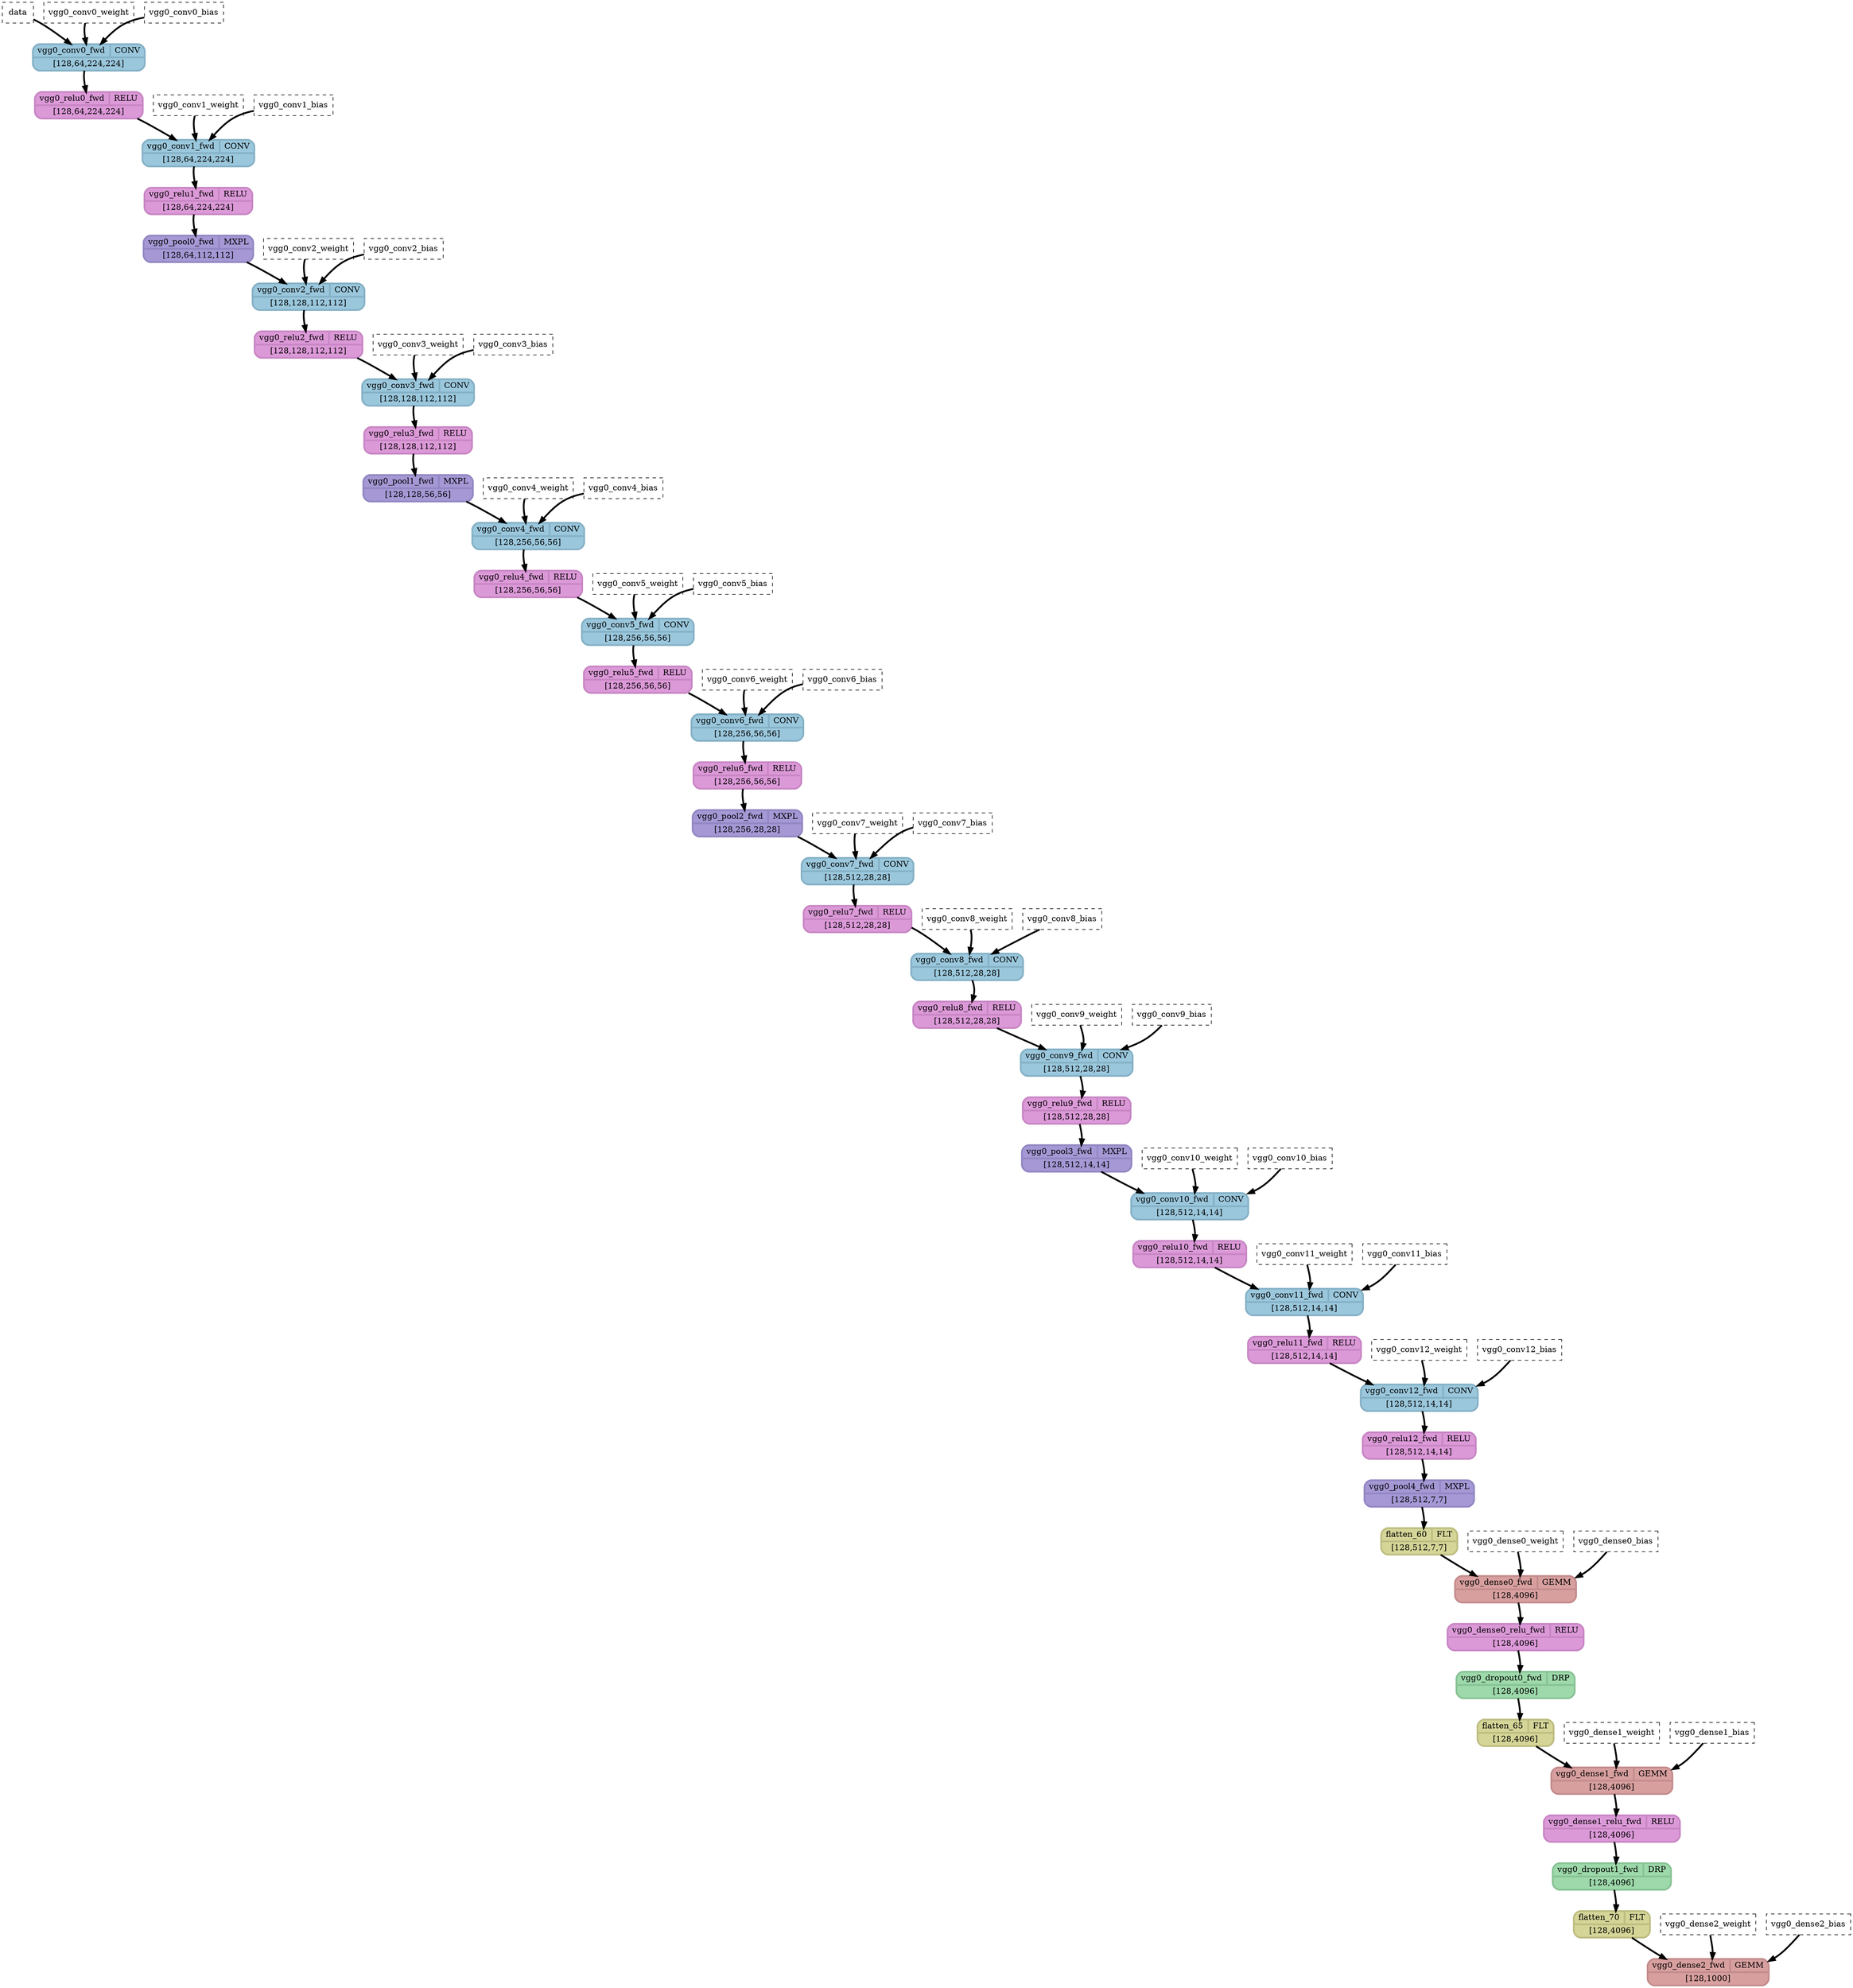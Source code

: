 strict digraph {
  graph [
    rankdir="TB"
    overlap=prism
    overlap_shrink=true
    splines=curved
  ];
  node [
    shape=Mrecord
  ];
  edge [
    penwidth=3
  ];

  // Node definitions.
  "data" [
    id=0
    name="data"
    type=constant_input
    label="data"
    inputs=""
    outputs=""
    shape=box
    style="filled,dashed"
    fillcolor="white"
  ];
  "vgg0_conv0_weight" [
    id=1
    name="vgg0_conv0_weight"
    type=constant_input
    label="vgg0_conv0_weight"
    inputs=""
    outputs=""
    shape=box
    style="filled,dashed"
    fillcolor="white"
  ];
  "vgg0_conv0_bias" [
    id=2
    name="vgg0_conv0_bias"
    type=constant_input
    label="vgg0_conv0_bias"
    inputs=""
    outputs=""
    shape=box
    style="filled,dashed"
    fillcolor="white"
  ];
  "vgg0_conv0_fwd" [
    id=3
    name="vgg0_conv0_fwd"
    type=Conv
    label="{ {vgg0_conv0_fwd  | CONV} | [128,64,224,224] }"
    inputs="data;vgg0_conv0_weight;vgg0_conv0_bias"
    outputs="vgg0_conv0_fwd"
    penwidth=3
    style=filled
    color="#85b1c6"
    fontcolor="#000000"
    fillcolor="#9ac7dc"
  ];
  "vgg0_relu0_fwd" [
    id=4
    name="vgg0_relu0_fwd"
    type=Relu
    label="{ {vgg0_relu0_fwd  | RELU} | [128,64,224,224] }"
    inputs="vgg0_conv0_fwd"
    outputs="vgg0_relu0_fwd"
    penwidth=3
    style=filled
    color="#c886c4"
    fontcolor="#000000"
    fillcolor="#dc99d8"
  ];
  "vgg0_conv1_weight" [
    id=5
    name="vgg0_conv1_weight"
    type=constant_input
    label="vgg0_conv1_weight"
    inputs=""
    outputs=""
    shape=box
    style="filled,dashed"
    fillcolor="white"
  ];
  "vgg0_conv1_bias" [
    id=6
    name="vgg0_conv1_bias"
    type=constant_input
    label="vgg0_conv1_bias"
    inputs=""
    outputs=""
    shape=box
    style="filled,dashed"
    fillcolor="white"
  ];
  "vgg0_conv1_fwd" [
    id=7
    name="vgg0_conv1_fwd"
    type=Conv
    label="{ {vgg0_conv1_fwd  | CONV} | [128,64,224,224] }"
    inputs="vgg0_relu0_fwd;vgg0_conv1_weight;vgg0_conv1_bias"
    outputs="vgg0_conv1_fwd"
    penwidth=3
    style=filled
    color="#85b1c6"
    fontcolor="#000000"
    fillcolor="#9ac7dc"
  ];
  "vgg0_relu1_fwd" [
    id=8
    name="vgg0_relu1_fwd"
    type=Relu
    label="{ {vgg0_relu1_fwd  | RELU} | [128,64,224,224] }"
    inputs="vgg0_conv1_fwd"
    outputs="vgg0_relu1_fwd"
    penwidth=3
    style=filled
    color="#c886c4"
    fontcolor="#000000"
    fillcolor="#dc99d8"
  ];
  "vgg0_pool0_fwd" [
    id=9
    name="vgg0_pool0_fwd"
    type=MaxPool
    label="{ {vgg0_pool0_fwd  | MXPL} | [128,64,112,112] }"
    inputs="vgg0_relu1_fwd"
    outputs="vgg0_pool0_fwd"
    penwidth=3
    style=filled
    color="#9387c3"
    fontcolor="#000000"
    fillcolor="#a598d5"
  ];
  "vgg0_conv2_weight" [
    id=10
    name="vgg0_conv2_weight"
    type=constant_input
    label="vgg0_conv2_weight"
    inputs=""
    outputs=""
    shape=box
    style="filled,dashed"
    fillcolor="white"
  ];
  "vgg0_conv2_bias" [
    id=11
    name="vgg0_conv2_bias"
    type=constant_input
    label="vgg0_conv2_bias"
    inputs=""
    outputs=""
    shape=box
    style="filled,dashed"
    fillcolor="white"
  ];
  "vgg0_conv2_fwd" [
    id=12
    name="vgg0_conv2_fwd"
    type=Conv
    label="{ {vgg0_conv2_fwd  | CONV} | [128,128,112,112] }"
    inputs="vgg0_pool0_fwd;vgg0_conv2_weight;vgg0_conv2_bias"
    outputs="vgg0_conv2_fwd"
    penwidth=3
    style=filled
    color="#85b1c6"
    fontcolor="#000000"
    fillcolor="#9ac7dc"
  ];
  "vgg0_relu2_fwd" [
    id=13
    name="vgg0_relu2_fwd"
    type=Relu
    label="{ {vgg0_relu2_fwd  | RELU} | [128,128,112,112] }"
    inputs="vgg0_conv2_fwd"
    outputs="vgg0_relu2_fwd"
    penwidth=3
    style=filled
    color="#c886c4"
    fontcolor="#000000"
    fillcolor="#dc99d8"
  ];
  "vgg0_conv3_weight" [
    id=14
    name="vgg0_conv3_weight"
    type=constant_input
    label="vgg0_conv3_weight"
    inputs=""
    outputs=""
    shape=box
    style="filled,dashed"
    fillcolor="white"
  ];
  "vgg0_conv3_bias" [
    id=15
    name="vgg0_conv3_bias"
    type=constant_input
    label="vgg0_conv3_bias"
    inputs=""
    outputs=""
    shape=box
    style="filled,dashed"
    fillcolor="white"
  ];
  "vgg0_conv3_fwd" [
    id=16
    name="vgg0_conv3_fwd"
    type=Conv
    label="{ {vgg0_conv3_fwd  | CONV} | [128,128,112,112] }"
    inputs="vgg0_relu2_fwd;vgg0_conv3_weight;vgg0_conv3_bias"
    outputs="vgg0_conv3_fwd"
    penwidth=3
    style=filled
    color="#85b1c6"
    fontcolor="#000000"
    fillcolor="#9ac7dc"
  ];
  "vgg0_relu3_fwd" [
    id=17
    name="vgg0_relu3_fwd"
    type=Relu
    label="{ {vgg0_relu3_fwd  | RELU} | [128,128,112,112] }"
    inputs="vgg0_conv3_fwd"
    outputs="vgg0_relu3_fwd"
    penwidth=3
    style=filled
    color="#c886c4"
    fontcolor="#000000"
    fillcolor="#dc99d8"
  ];
  "vgg0_pool1_fwd" [
    id=18
    name="vgg0_pool1_fwd"
    type=MaxPool
    label="{ {vgg0_pool1_fwd  | MXPL} | [128,128,56,56] }"
    inputs="vgg0_relu3_fwd"
    outputs="vgg0_pool1_fwd"
    penwidth=3
    style=filled
    color="#9387c3"
    fontcolor="#000000"
    fillcolor="#a598d5"
  ];
  "vgg0_conv4_weight" [
    id=19
    name="vgg0_conv4_weight"
    type=constant_input
    label="vgg0_conv4_weight"
    inputs=""
    outputs=""
    shape=box
    style="filled,dashed"
    fillcolor="white"
  ];
  "vgg0_conv4_bias" [
    id=20
    name="vgg0_conv4_bias"
    type=constant_input
    label="vgg0_conv4_bias"
    inputs=""
    outputs=""
    shape=box
    style="filled,dashed"
    fillcolor="white"
  ];
  "vgg0_conv4_fwd" [
    id=21
    name="vgg0_conv4_fwd"
    type=Conv
    label="{ {vgg0_conv4_fwd  | CONV} | [128,256,56,56] }"
    inputs="vgg0_pool1_fwd;vgg0_conv4_weight;vgg0_conv4_bias"
    outputs="vgg0_conv4_fwd"
    penwidth=3
    style=filled
    color="#85b1c6"
    fontcolor="#000000"
    fillcolor="#9ac7dc"
  ];
  "vgg0_relu4_fwd" [
    id=22
    name="vgg0_relu4_fwd"
    type=Relu
    label="{ {vgg0_relu4_fwd  | RELU} | [128,256,56,56] }"
    inputs="vgg0_conv4_fwd"
    outputs="vgg0_relu4_fwd"
    penwidth=3
    style=filled
    color="#c886c4"
    fontcolor="#000000"
    fillcolor="#dc99d8"
  ];
  "vgg0_conv5_weight" [
    id=23
    name="vgg0_conv5_weight"
    type=constant_input
    label="vgg0_conv5_weight"
    inputs=""
    outputs=""
    shape=box
    style="filled,dashed"
    fillcolor="white"
  ];
  "vgg0_conv5_bias" [
    id=24
    name="vgg0_conv5_bias"
    type=constant_input
    label="vgg0_conv5_bias"
    inputs=""
    outputs=""
    shape=box
    style="filled,dashed"
    fillcolor="white"
  ];
  "vgg0_conv5_fwd" [
    id=25
    name="vgg0_conv5_fwd"
    type=Conv
    label="{ {vgg0_conv5_fwd  | CONV} | [128,256,56,56] }"
    inputs="vgg0_relu4_fwd;vgg0_conv5_weight;vgg0_conv5_bias"
    outputs="vgg0_conv5_fwd"
    penwidth=3
    style=filled
    color="#85b1c6"
    fontcolor="#000000"
    fillcolor="#9ac7dc"
  ];
  "vgg0_relu5_fwd" [
    id=26
    name="vgg0_relu5_fwd"
    type=Relu
    label="{ {vgg0_relu5_fwd  | RELU} | [128,256,56,56] }"
    inputs="vgg0_conv5_fwd"
    outputs="vgg0_relu5_fwd"
    penwidth=3
    style=filled
    color="#c886c4"
    fontcolor="#000000"
    fillcolor="#dc99d8"
  ];
  "vgg0_conv6_weight" [
    id=27
    name="vgg0_conv6_weight"
    type=constant_input
    label="vgg0_conv6_weight"
    inputs=""
    outputs=""
    shape=box
    style="filled,dashed"
    fillcolor="white"
  ];
  "vgg0_conv6_bias" [
    id=28
    name="vgg0_conv6_bias"
    type=constant_input
    label="vgg0_conv6_bias"
    inputs=""
    outputs=""
    shape=box
    style="filled,dashed"
    fillcolor="white"
  ];
  "vgg0_conv6_fwd" [
    id=29
    name="vgg0_conv6_fwd"
    type=Conv
    label="{ {vgg0_conv6_fwd  | CONV} | [128,256,56,56] }"
    inputs="vgg0_relu5_fwd;vgg0_conv6_weight;vgg0_conv6_bias"
    outputs="vgg0_conv6_fwd"
    penwidth=3
    style=filled
    color="#85b1c6"
    fontcolor="#000000"
    fillcolor="#9ac7dc"
  ];
  "vgg0_relu6_fwd" [
    id=30
    name="vgg0_relu6_fwd"
    type=Relu
    label="{ {vgg0_relu6_fwd  | RELU} | [128,256,56,56] }"
    inputs="vgg0_conv6_fwd"
    outputs="vgg0_relu6_fwd"
    penwidth=3
    style=filled
    color="#c886c4"
    fontcolor="#000000"
    fillcolor="#dc99d8"
  ];
  "vgg0_pool2_fwd" [
    id=31
    name="vgg0_pool2_fwd"
    type=MaxPool
    label="{ {vgg0_pool2_fwd  | MXPL} | [128,256,28,28] }"
    inputs="vgg0_relu6_fwd"
    outputs="vgg0_pool2_fwd"
    penwidth=3
    style=filled
    color="#9387c3"
    fontcolor="#000000"
    fillcolor="#a598d5"
  ];
  "vgg0_conv7_weight" [
    id=32
    name="vgg0_conv7_weight"
    type=constant_input
    label="vgg0_conv7_weight"
    inputs=""
    outputs=""
    shape=box
    style="filled,dashed"
    fillcolor="white"
  ];
  "vgg0_conv7_bias" [
    id=33
    name="vgg0_conv7_bias"
    type=constant_input
    label="vgg0_conv7_bias"
    inputs=""
    outputs=""
    shape=box
    style="filled,dashed"
    fillcolor="white"
  ];
  "vgg0_conv7_fwd" [
    id=34
    name="vgg0_conv7_fwd"
    type=Conv
    label="{ {vgg0_conv7_fwd  | CONV} | [128,512,28,28] }"
    inputs="vgg0_pool2_fwd;vgg0_conv7_weight;vgg0_conv7_bias"
    outputs="vgg0_conv7_fwd"
    penwidth=3
    style=filled
    color="#85b1c6"
    fontcolor="#000000"
    fillcolor="#9ac7dc"
  ];
  "vgg0_relu7_fwd" [
    id=35
    name="vgg0_relu7_fwd"
    type=Relu
    label="{ {vgg0_relu7_fwd  | RELU} | [128,512,28,28] }"
    inputs="vgg0_conv7_fwd"
    outputs="vgg0_relu7_fwd"
    penwidth=3
    style=filled
    color="#c886c4"
    fontcolor="#000000"
    fillcolor="#dc99d8"
  ];
  "vgg0_conv8_weight" [
    id=36
    name="vgg0_conv8_weight"
    type=constant_input
    label="vgg0_conv8_weight"
    inputs=""
    outputs=""
    shape=box
    style="filled,dashed"
    fillcolor="white"
  ];
  "vgg0_conv8_bias" [
    id=37
    name="vgg0_conv8_bias"
    type=constant_input
    label="vgg0_conv8_bias"
    inputs=""
    outputs=""
    shape=box
    style="filled,dashed"
    fillcolor="white"
  ];
  "vgg0_conv8_fwd" [
    id=38
    name="vgg0_conv8_fwd"
    type=Conv
    label="{ {vgg0_conv8_fwd  | CONV} | [128,512,28,28] }"
    inputs="vgg0_relu7_fwd;vgg0_conv8_weight;vgg0_conv8_bias"
    outputs="vgg0_conv8_fwd"
    penwidth=3
    style=filled
    color="#85b1c6"
    fontcolor="#000000"
    fillcolor="#9ac7dc"
  ];
  "vgg0_relu8_fwd" [
    id=39
    name="vgg0_relu8_fwd"
    type=Relu
    label="{ {vgg0_relu8_fwd  | RELU} | [128,512,28,28] }"
    inputs="vgg0_conv8_fwd"
    outputs="vgg0_relu8_fwd"
    penwidth=3
    style=filled
    color="#c886c4"
    fontcolor="#000000"
    fillcolor="#dc99d8"
  ];
  "vgg0_conv9_weight" [
    id=40
    name="vgg0_conv9_weight"
    type=constant_input
    label="vgg0_conv9_weight"
    inputs=""
    outputs=""
    shape=box
    style="filled,dashed"
    fillcolor="white"
  ];
  "vgg0_conv9_bias" [
    id=41
    name="vgg0_conv9_bias"
    type=constant_input
    label="vgg0_conv9_bias"
    inputs=""
    outputs=""
    shape=box
    style="filled,dashed"
    fillcolor="white"
  ];
  "vgg0_conv9_fwd" [
    id=42
    name="vgg0_conv9_fwd"
    type=Conv
    label="{ {vgg0_conv9_fwd  | CONV} | [128,512,28,28] }"
    inputs="vgg0_relu8_fwd;vgg0_conv9_weight;vgg0_conv9_bias"
    outputs="vgg0_conv9_fwd"
    penwidth=3
    style=filled
    color="#85b1c6"
    fontcolor="#000000"
    fillcolor="#9ac7dc"
  ];
  "vgg0_relu9_fwd" [
    id=43
    name="vgg0_relu9_fwd"
    type=Relu
    label="{ {vgg0_relu9_fwd  | RELU} | [128,512,28,28] }"
    inputs="vgg0_conv9_fwd"
    outputs="vgg0_relu9_fwd"
    penwidth=3
    style=filled
    color="#c886c4"
    fontcolor="#000000"
    fillcolor="#dc99d8"
  ];
  "vgg0_pool3_fwd" [
    id=44
    name="vgg0_pool3_fwd"
    type=MaxPool
    label="{ {vgg0_pool3_fwd  | MXPL} | [128,512,14,14] }"
    inputs="vgg0_relu9_fwd"
    outputs="vgg0_pool3_fwd"
    penwidth=3
    style=filled
    color="#9387c3"
    fontcolor="#000000"
    fillcolor="#a598d5"
  ];
  "vgg0_conv10_weight" [
    id=45
    name="vgg0_conv10_weight"
    type=constant_input
    label="vgg0_conv10_weight"
    inputs=""
    outputs=""
    shape=box
    style="filled,dashed"
    fillcolor="white"
  ];
  "vgg0_conv10_bias" [
    id=46
    name="vgg0_conv10_bias"
    type=constant_input
    label="vgg0_conv10_bias"
    inputs=""
    outputs=""
    shape=box
    style="filled,dashed"
    fillcolor="white"
  ];
  "vgg0_conv10_fwd" [
    id=47
    name="vgg0_conv10_fwd"
    type=Conv
    label="{ {vgg0_conv10_fwd  | CONV} | [128,512,14,14] }"
    inputs="vgg0_pool3_fwd;vgg0_conv10_weight;vgg0_conv10_bias"
    outputs="vgg0_conv10_fwd"
    penwidth=3
    style=filled
    color="#85b1c6"
    fontcolor="#000000"
    fillcolor="#9ac7dc"
  ];
  "vgg0_relu10_fwd" [
    id=48
    name="vgg0_relu10_fwd"
    type=Relu
    label="{ {vgg0_relu10_fwd  | RELU} | [128,512,14,14] }"
    inputs="vgg0_conv10_fwd"
    outputs="vgg0_relu10_fwd"
    penwidth=3
    style=filled
    color="#c886c4"
    fontcolor="#000000"
    fillcolor="#dc99d8"
  ];
  "vgg0_conv11_weight" [
    id=49
    name="vgg0_conv11_weight"
    type=constant_input
    label="vgg0_conv11_weight"
    inputs=""
    outputs=""
    shape=box
    style="filled,dashed"
    fillcolor="white"
  ];
  "vgg0_conv11_bias" [
    id=50
    name="vgg0_conv11_bias"
    type=constant_input
    label="vgg0_conv11_bias"
    inputs=""
    outputs=""
    shape=box
    style="filled,dashed"
    fillcolor="white"
  ];
  "vgg0_conv11_fwd" [
    id=51
    name="vgg0_conv11_fwd"
    type=Conv
    label="{ {vgg0_conv11_fwd  | CONV} | [128,512,14,14] }"
    inputs="vgg0_relu10_fwd;vgg0_conv11_weight;vgg0_conv11_bias"
    outputs="vgg0_conv11_fwd"
    penwidth=3
    style=filled
    color="#85b1c6"
    fontcolor="#000000"
    fillcolor="#9ac7dc"
  ];
  "vgg0_relu11_fwd" [
    id=52
    name="vgg0_relu11_fwd"
    type=Relu
    label="{ {vgg0_relu11_fwd  | RELU} | [128,512,14,14] }"
    inputs="vgg0_conv11_fwd"
    outputs="vgg0_relu11_fwd"
    penwidth=3
    style=filled
    color="#c886c4"
    fontcolor="#000000"
    fillcolor="#dc99d8"
  ];
  "vgg0_conv12_weight" [
    id=53
    name="vgg0_conv12_weight"
    type=constant_input
    label="vgg0_conv12_weight"
    inputs=""
    outputs=""
    shape=box
    style="filled,dashed"
    fillcolor="white"
  ];
  "vgg0_conv12_bias" [
    id=54
    name="vgg0_conv12_bias"
    type=constant_input
    label="vgg0_conv12_bias"
    inputs=""
    outputs=""
    shape=box
    style="filled,dashed"
    fillcolor="white"
  ];
  "vgg0_conv12_fwd" [
    id=55
    name="vgg0_conv12_fwd"
    type=Conv
    label="{ {vgg0_conv12_fwd  | CONV} | [128,512,14,14] }"
    inputs="vgg0_relu11_fwd;vgg0_conv12_weight;vgg0_conv12_bias"
    outputs="vgg0_conv12_fwd"
    penwidth=3
    style=filled
    color="#85b1c6"
    fontcolor="#000000"
    fillcolor="#9ac7dc"
  ];
  "vgg0_relu12_fwd" [
    id=56
    name="vgg0_relu12_fwd"
    type=Relu
    label="{ {vgg0_relu12_fwd  | RELU} | [128,512,14,14] }"
    inputs="vgg0_conv12_fwd"
    outputs="vgg0_relu12_fwd"
    penwidth=3
    style=filled
    color="#c886c4"
    fontcolor="#000000"
    fillcolor="#dc99d8"
  ];
  "vgg0_pool4_fwd" [
    id=57
    name="vgg0_pool4_fwd"
    type=MaxPool
    label="{ {vgg0_pool4_fwd  | MXPL} | [128,512,7,7] }"
    inputs="vgg0_relu12_fwd"
    outputs="vgg0_pool4_fwd"
    penwidth=3
    style=filled
    color="#9387c3"
    fontcolor="#000000"
    fillcolor="#a598d5"
  ];
  "flatten_60" [
    id=58
    name="flatten_60"
    type=Flatten
    label="{ {flatten_60  | FLT} | [128,512,7,7] }"
    inputs="vgg0_pool4_fwd"
    outputs="flatten_60"
    penwidth=3
    style=filled
    color="#bdbd81"
    fontcolor="#000000"
    fillcolor="#d4d597"
  ];
  "vgg0_dense0_weight" [
    id=59
    name="vgg0_dense0_weight"
    type=constant_input
    label="vgg0_dense0_weight"
    inputs=""
    outputs=""
    shape=box
    style="filled,dashed"
    fillcolor="white"
  ];
  "vgg0_dense0_bias" [
    id=60
    name="vgg0_dense0_bias"
    type=constant_input
    label="vgg0_dense0_bias"
    inputs=""
    outputs=""
    shape=box
    style="filled,dashed"
    fillcolor="white"
  ];
  "vgg0_dense0_fwd" [
    id=61
    name="vgg0_dense0_fwd"
    type=Gemm
    label="{ {vgg0_dense0_fwd  | GEMM} | [128,4096] }"
    inputs="flatten_60;vgg0_dense0_weight;vgg0_dense0_bias"
    outputs="vgg0_dense0_fwd"
    penwidth=3
    style=filled
    color="#c48c8d"
    fontcolor="#000000"
    fillcolor="#d89f9f"
  ];
  "vgg0_dense0_relu_fwd" [
    id=62
    name="vgg0_dense0_relu_fwd"
    type=Relu
    label="{ {vgg0_dense0_relu_fwd  | RELU} | [128,4096] }"
    inputs="vgg0_dense0_fwd"
    outputs="vgg0_dense0_relu_fwd"
    penwidth=3
    style=filled
    color="#c886c4"
    fontcolor="#000000"
    fillcolor="#dc99d8"
  ];
  "vgg0_dropout0_fwd" [
    id=63
    name="vgg0_dropout0_fwd"
    type=Dropout
    label="{ {vgg0_dropout0_fwd  | DRP} | [128,4096] }"
    inputs="vgg0_dense0_relu_fwd"
    outputs="vgg0_dropout0_fwd"
    penwidth=3
    style=filled
    color="#87c294"
    fontcolor="#000000"
    fillcolor="#9dd9aa"
  ];
  "flatten_65" [
    id=64
    name="flatten_65"
    type=Flatten
    label="{ {flatten_65  | FLT} | [128,4096] }"
    inputs="vgg0_dropout0_fwd"
    outputs="flatten_65"
    penwidth=3
    style=filled
    color="#bdbd81"
    fontcolor="#000000"
    fillcolor="#d4d597"
  ];
  "vgg0_dense1_weight" [
    id=65
    name="vgg0_dense1_weight"
    type=constant_input
    label="vgg0_dense1_weight"
    inputs=""
    outputs=""
    shape=box
    style="filled,dashed"
    fillcolor="white"
  ];
  "vgg0_dense1_bias" [
    id=66
    name="vgg0_dense1_bias"
    type=constant_input
    label="vgg0_dense1_bias"
    inputs=""
    outputs=""
    shape=box
    style="filled,dashed"
    fillcolor="white"
  ];
  "vgg0_dense1_fwd" [
    id=67
    name="vgg0_dense1_fwd"
    type=Gemm
    label="{ {vgg0_dense1_fwd  | GEMM} | [128,4096] }"
    inputs="flatten_65;vgg0_dense1_weight;vgg0_dense1_bias"
    outputs="vgg0_dense1_fwd"
    penwidth=3
    style=filled
    color="#c48c8d"
    fontcolor="#000000"
    fillcolor="#d89f9f"
  ];
  "vgg0_dense1_relu_fwd" [
    id=68
    name="vgg0_dense1_relu_fwd"
    type=Relu
    label="{ {vgg0_dense1_relu_fwd  | RELU} | [128,4096] }"
    inputs="vgg0_dense1_fwd"
    outputs="vgg0_dense1_relu_fwd"
    penwidth=3
    style=filled
    color="#c886c4"
    fontcolor="#000000"
    fillcolor="#dc99d8"
  ];
  "vgg0_dropout1_fwd" [
    id=69
    name="vgg0_dropout1_fwd"
    type=Dropout
    label="{ {vgg0_dropout1_fwd  | DRP} | [128,4096] }"
    inputs="vgg0_dense1_relu_fwd"
    outputs="vgg0_dropout1_fwd"
    penwidth=3
    style=filled
    color="#87c294"
    fontcolor="#000000"
    fillcolor="#9dd9aa"
  ];
  "flatten_70" [
    id=70
    name="flatten_70"
    type=Flatten
    label="{ {flatten_70  | FLT} | [128,4096] }"
    inputs="vgg0_dropout1_fwd"
    outputs="flatten_70"
    penwidth=3
    style=filled
    color="#bdbd81"
    fontcolor="#000000"
    fillcolor="#d4d597"
  ];
  "vgg0_dense2_weight" [
    id=71
    name="vgg0_dense2_weight"
    type=constant_input
    label="vgg0_dense2_weight"
    inputs=""
    outputs=""
    shape=box
    style="filled,dashed"
    fillcolor="white"
  ];
  "vgg0_dense2_bias" [
    id=72
    name="vgg0_dense2_bias"
    type=constant_input
    label="vgg0_dense2_bias"
    inputs=""
    outputs=""
    shape=box
    style="filled,dashed"
    fillcolor="white"
  ];
  "vgg0_dense2_fwd" [
    id=73
    name="vgg0_dense2_fwd"
    type=Gemm
    label="{ {vgg0_dense2_fwd  | GEMM} | [128,1000] }"
    inputs="flatten_70;vgg0_dense2_weight;vgg0_dense2_bias"
    outputs="vgg0_dense2_fwd"
    penwidth=3
    style=filled
    color="#c48c8d"
    fontcolor="#000000"
    fillcolor="#d89f9f"
  ];

  // Edge definitions.
  "data" -> "vgg0_conv0_fwd";
  "vgg0_conv0_weight" -> "vgg0_conv0_fwd";
  "vgg0_conv0_bias" -> "vgg0_conv0_fwd";
  "vgg0_conv0_fwd" -> "vgg0_relu0_fwd";
  "vgg0_relu0_fwd" -> "vgg0_conv1_fwd";
  "vgg0_conv1_weight" -> "vgg0_conv1_fwd";
  "vgg0_conv1_bias" -> "vgg0_conv1_fwd";
  "vgg0_conv1_fwd" -> "vgg0_relu1_fwd";
  "vgg0_relu1_fwd" -> "vgg0_pool0_fwd";
  "vgg0_pool0_fwd" -> "vgg0_conv2_fwd";
  "vgg0_conv2_weight" -> "vgg0_conv2_fwd";
  "vgg0_conv2_bias" -> "vgg0_conv2_fwd";
  "vgg0_conv2_fwd" -> "vgg0_relu2_fwd";
  "vgg0_relu2_fwd" -> "vgg0_conv3_fwd";
  "vgg0_conv3_weight" -> "vgg0_conv3_fwd";
  "vgg0_conv3_bias" -> "vgg0_conv3_fwd";
  "vgg0_conv3_fwd" -> "vgg0_relu3_fwd";
  "vgg0_relu3_fwd" -> "vgg0_pool1_fwd";
  "vgg0_pool1_fwd" -> "vgg0_conv4_fwd";
  "vgg0_conv4_weight" -> "vgg0_conv4_fwd";
  "vgg0_conv4_bias" -> "vgg0_conv4_fwd";
  "vgg0_conv4_fwd" -> "vgg0_relu4_fwd";
  "vgg0_relu4_fwd" -> "vgg0_conv5_fwd";
  "vgg0_conv5_weight" -> "vgg0_conv5_fwd";
  "vgg0_conv5_bias" -> "vgg0_conv5_fwd";
  "vgg0_conv5_fwd" -> "vgg0_relu5_fwd";
  "vgg0_relu5_fwd" -> "vgg0_conv6_fwd";
  "vgg0_conv6_weight" -> "vgg0_conv6_fwd";
  "vgg0_conv6_bias" -> "vgg0_conv6_fwd";
  "vgg0_conv6_fwd" -> "vgg0_relu6_fwd";
  "vgg0_relu6_fwd" -> "vgg0_pool2_fwd";
  "vgg0_pool2_fwd" -> "vgg0_conv7_fwd";
  "vgg0_conv7_weight" -> "vgg0_conv7_fwd";
  "vgg0_conv7_bias" -> "vgg0_conv7_fwd";
  "vgg0_conv7_fwd" -> "vgg0_relu7_fwd";
  "vgg0_relu7_fwd" -> "vgg0_conv8_fwd";
  "vgg0_conv8_weight" -> "vgg0_conv8_fwd";
  "vgg0_conv8_bias" -> "vgg0_conv8_fwd";
  "vgg0_conv8_fwd" -> "vgg0_relu8_fwd";
  "vgg0_relu8_fwd" -> "vgg0_conv9_fwd";
  "vgg0_conv9_weight" -> "vgg0_conv9_fwd";
  "vgg0_conv9_bias" -> "vgg0_conv9_fwd";
  "vgg0_conv9_fwd" -> "vgg0_relu9_fwd";
  "vgg0_relu9_fwd" -> "vgg0_pool3_fwd";
  "vgg0_pool3_fwd" -> "vgg0_conv10_fwd";
  "vgg0_conv10_weight" -> "vgg0_conv10_fwd";
  "vgg0_conv10_bias" -> "vgg0_conv10_fwd";
  "vgg0_conv10_fwd" -> "vgg0_relu10_fwd";
  "vgg0_relu10_fwd" -> "vgg0_conv11_fwd";
  "vgg0_conv11_weight" -> "vgg0_conv11_fwd";
  "vgg0_conv11_bias" -> "vgg0_conv11_fwd";
  "vgg0_conv11_fwd" -> "vgg0_relu11_fwd";
  "vgg0_relu11_fwd" -> "vgg0_conv12_fwd";
  "vgg0_conv12_weight" -> "vgg0_conv12_fwd";
  "vgg0_conv12_bias" -> "vgg0_conv12_fwd";
  "vgg0_conv12_fwd" -> "vgg0_relu12_fwd";
  "vgg0_relu12_fwd" -> "vgg0_pool4_fwd";
  "vgg0_pool4_fwd" -> "flatten_60";
  "flatten_60" -> "vgg0_dense0_fwd";
  "vgg0_dense0_weight" -> "vgg0_dense0_fwd";
  "vgg0_dense0_bias" -> "vgg0_dense0_fwd";
  "vgg0_dense0_fwd" -> "vgg0_dense0_relu_fwd";
  "vgg0_dense0_relu_fwd" -> "vgg0_dropout0_fwd";
  "vgg0_dropout0_fwd" -> "flatten_65";
  "flatten_65" -> "vgg0_dense1_fwd";
  "vgg0_dense1_weight" -> "vgg0_dense1_fwd";
  "vgg0_dense1_bias" -> "vgg0_dense1_fwd";
  "vgg0_dense1_fwd" -> "vgg0_dense1_relu_fwd";
  "vgg0_dense1_relu_fwd" -> "vgg0_dropout1_fwd";
  "vgg0_dropout1_fwd" -> "flatten_70";
  "flatten_70" -> "vgg0_dense2_fwd";
  "vgg0_dense2_weight" -> "vgg0_dense2_fwd";
  "vgg0_dense2_bias" -> "vgg0_dense2_fwd";
}